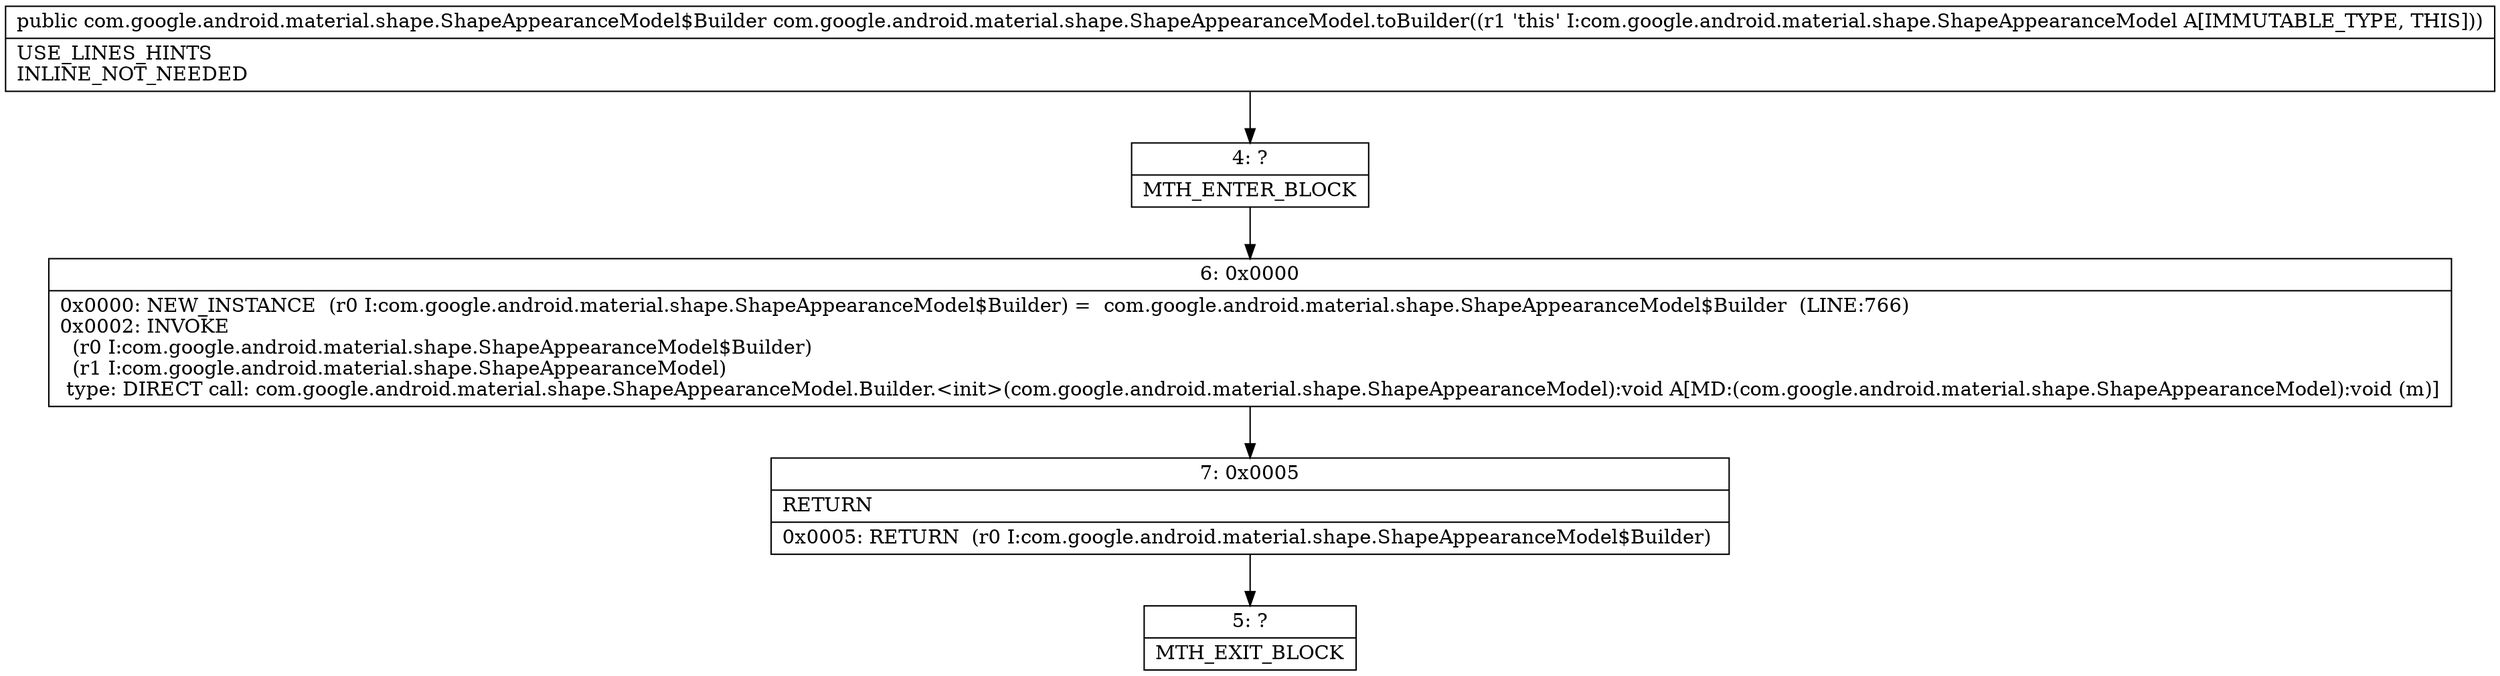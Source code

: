 digraph "CFG forcom.google.android.material.shape.ShapeAppearanceModel.toBuilder()Lcom\/google\/android\/material\/shape\/ShapeAppearanceModel$Builder;" {
Node_4 [shape=record,label="{4\:\ ?|MTH_ENTER_BLOCK\l}"];
Node_6 [shape=record,label="{6\:\ 0x0000|0x0000: NEW_INSTANCE  (r0 I:com.google.android.material.shape.ShapeAppearanceModel$Builder) =  com.google.android.material.shape.ShapeAppearanceModel$Builder  (LINE:766)\l0x0002: INVOKE  \l  (r0 I:com.google.android.material.shape.ShapeAppearanceModel$Builder)\l  (r1 I:com.google.android.material.shape.ShapeAppearanceModel)\l type: DIRECT call: com.google.android.material.shape.ShapeAppearanceModel.Builder.\<init\>(com.google.android.material.shape.ShapeAppearanceModel):void A[MD:(com.google.android.material.shape.ShapeAppearanceModel):void (m)]\l}"];
Node_7 [shape=record,label="{7\:\ 0x0005|RETURN\l|0x0005: RETURN  (r0 I:com.google.android.material.shape.ShapeAppearanceModel$Builder) \l}"];
Node_5 [shape=record,label="{5\:\ ?|MTH_EXIT_BLOCK\l}"];
MethodNode[shape=record,label="{public com.google.android.material.shape.ShapeAppearanceModel$Builder com.google.android.material.shape.ShapeAppearanceModel.toBuilder((r1 'this' I:com.google.android.material.shape.ShapeAppearanceModel A[IMMUTABLE_TYPE, THIS]))  | USE_LINES_HINTS\lINLINE_NOT_NEEDED\l}"];
MethodNode -> Node_4;Node_4 -> Node_6;
Node_6 -> Node_7;
Node_7 -> Node_5;
}

